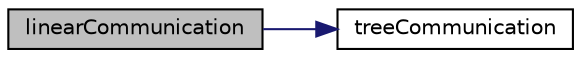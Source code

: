 digraph "linearCommunication"
{
  bgcolor="transparent";
  edge [fontname="Helvetica",fontsize="10",labelfontname="Helvetica",labelfontsize="10"];
  node [fontname="Helvetica",fontsize="10",shape=record];
  rankdir="LR";
  Node1 [label="linearCommunication",height=0.2,width=0.4,color="black", fillcolor="grey75", style="filled", fontcolor="black"];
  Node1 -> Node2 [color="midnightblue",fontsize="10",style="solid",fontname="Helvetica"];
  Node2 [label="treeCommunication",height=0.2,width=0.4,color="black",URL="$a02862.html#afaa38d3b4ac099268cc3081da637d147",tooltip="Communication schedule for tree all-to-master (proc 0) "];
}
